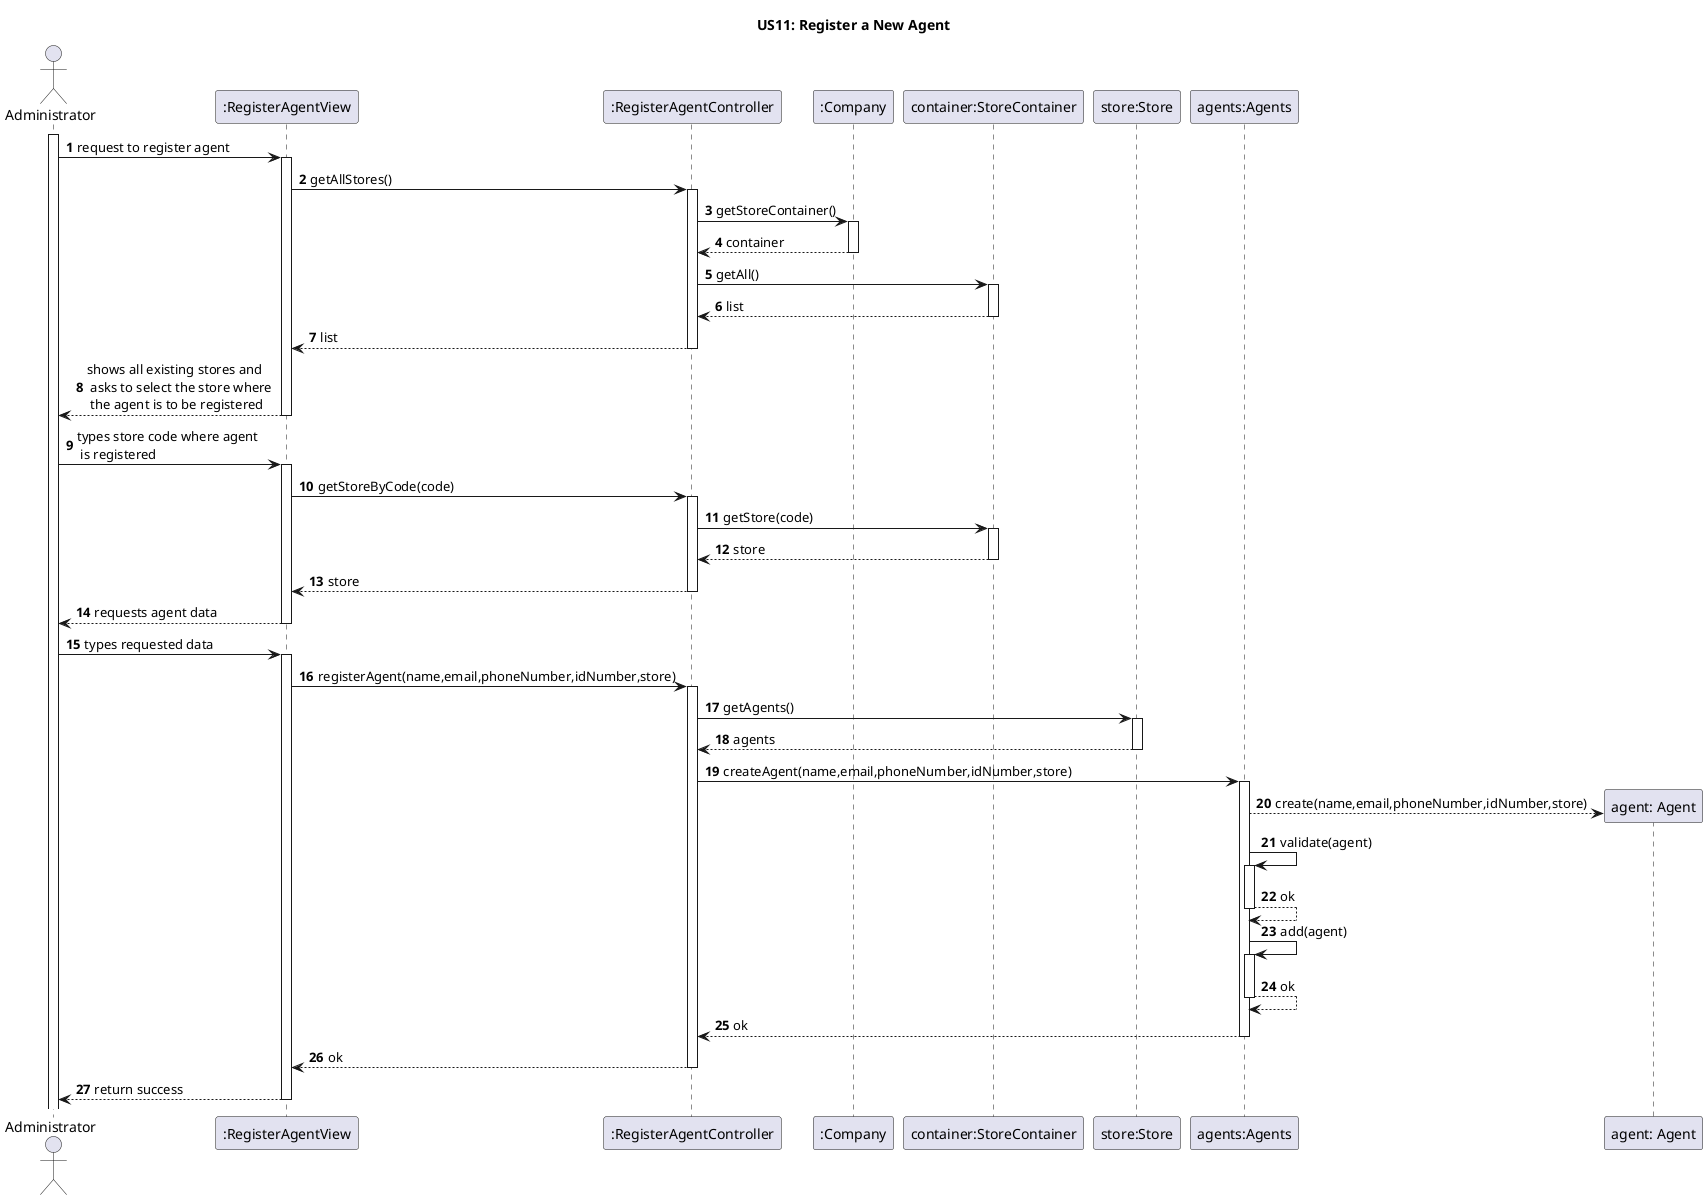 @startuml
'https://plantuml.com/sequence-diagram

title US11: Register a New Agent

autoactivate on
autonumber

actor "Administrator" as User
participant ":RegisterAgentView" as UI
participant ":RegisterAgentController" as Ctrl
participant ":Company" as app
participant "container:StoreContainer" as storeContainer
participant "store:Store" as Store
participant "agents:Agents" as agentContainer
participant "agent: Agent" as Agent

activate User



User -> UI: request to register agent
UI -> Ctrl: getAllStores()
Ctrl-> app: getStoreContainer()
app--> Ctrl: container
Ctrl -> storeContainer: getAll()
storeContainer --> Ctrl: list
Ctrl --> UI: list
UI--> User: shows all existing stores and \n asks to select the store where \n the agent is to be registered
User-> UI: types store code where agent \n is registered
UI-> Ctrl: getStoreByCode(code)
Ctrl -> storeContainer: getStore(code)
storeContainer --> Ctrl: store
Ctrl--> UI: store
UI --> User: requests agent data
User -> UI: types requested data
UI -> Ctrl: registerAgent(name,email,phoneNumber,idNumber,store)
Ctrl -> Store: getAgents()
Store --> Ctrl: agents
Ctrl -> agentContainer: createAgent(name,email,phoneNumber,idNumber,store)
agentContainer --> Agent**: create(name,email,phoneNumber,idNumber,store)
agentContainer -> agentContainer: validate(agent)
agentContainer --> agentContainer: ok
agentContainer -> agentContainer: add(agent)
agentContainer --> agentContainer: ok
agentContainer --> Ctrl: ok
Ctrl --> UI: ok
UI --> User: return success





@enduml
